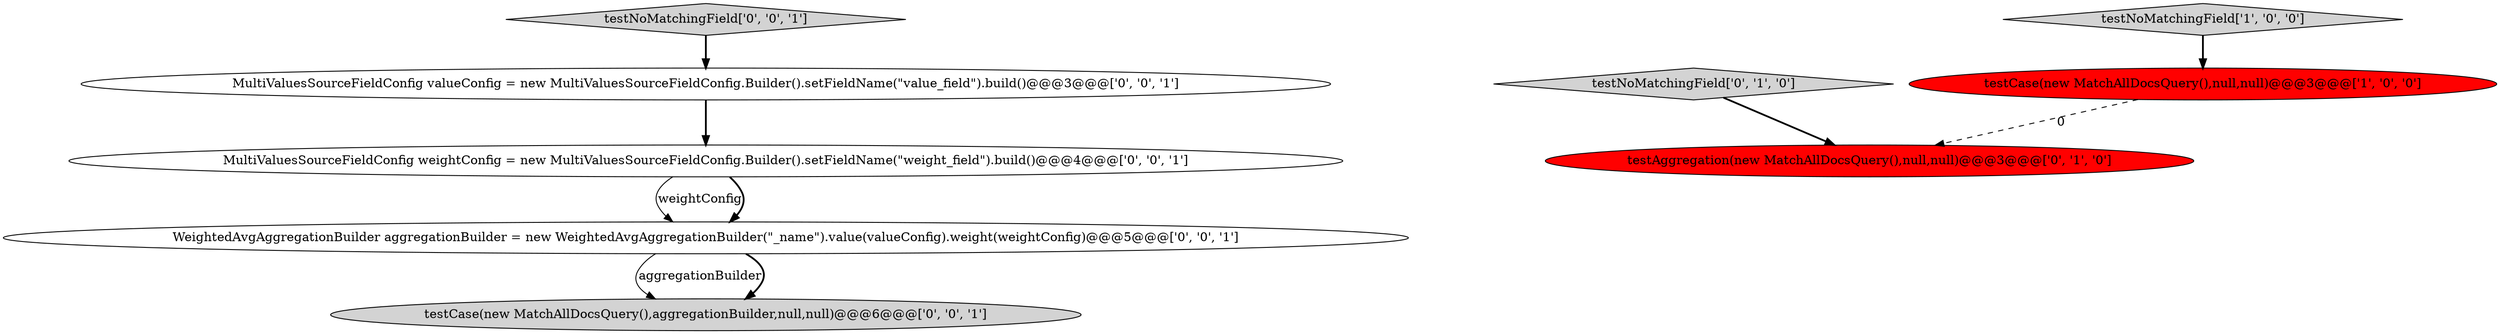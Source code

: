 digraph {
8 [style = filled, label = "testCase(new MatchAllDocsQuery(),aggregationBuilder,null,null)@@@6@@@['0', '0', '1']", fillcolor = lightgray, shape = ellipse image = "AAA0AAABBB3BBB"];
5 [style = filled, label = "testNoMatchingField['0', '0', '1']", fillcolor = lightgray, shape = diamond image = "AAA0AAABBB3BBB"];
6 [style = filled, label = "MultiValuesSourceFieldConfig weightConfig = new MultiValuesSourceFieldConfig.Builder().setFieldName(\"weight_field\").build()@@@4@@@['0', '0', '1']", fillcolor = white, shape = ellipse image = "AAA0AAABBB3BBB"];
7 [style = filled, label = "WeightedAvgAggregationBuilder aggregationBuilder = new WeightedAvgAggregationBuilder(\"_name\").value(valueConfig).weight(weightConfig)@@@5@@@['0', '0', '1']", fillcolor = white, shape = ellipse image = "AAA0AAABBB3BBB"];
2 [style = filled, label = "testAggregation(new MatchAllDocsQuery(),null,null)@@@3@@@['0', '1', '0']", fillcolor = red, shape = ellipse image = "AAA1AAABBB2BBB"];
3 [style = filled, label = "testNoMatchingField['0', '1', '0']", fillcolor = lightgray, shape = diamond image = "AAA0AAABBB2BBB"];
0 [style = filled, label = "testCase(new MatchAllDocsQuery(),null,null)@@@3@@@['1', '0', '0']", fillcolor = red, shape = ellipse image = "AAA1AAABBB1BBB"];
4 [style = filled, label = "MultiValuesSourceFieldConfig valueConfig = new MultiValuesSourceFieldConfig.Builder().setFieldName(\"value_field\").build()@@@3@@@['0', '0', '1']", fillcolor = white, shape = ellipse image = "AAA0AAABBB3BBB"];
1 [style = filled, label = "testNoMatchingField['1', '0', '0']", fillcolor = lightgray, shape = diamond image = "AAA0AAABBB1BBB"];
6->7 [style = solid, label="weightConfig"];
0->2 [style = dashed, label="0"];
1->0 [style = bold, label=""];
7->8 [style = solid, label="aggregationBuilder"];
6->7 [style = bold, label=""];
3->2 [style = bold, label=""];
7->8 [style = bold, label=""];
4->6 [style = bold, label=""];
5->4 [style = bold, label=""];
}
